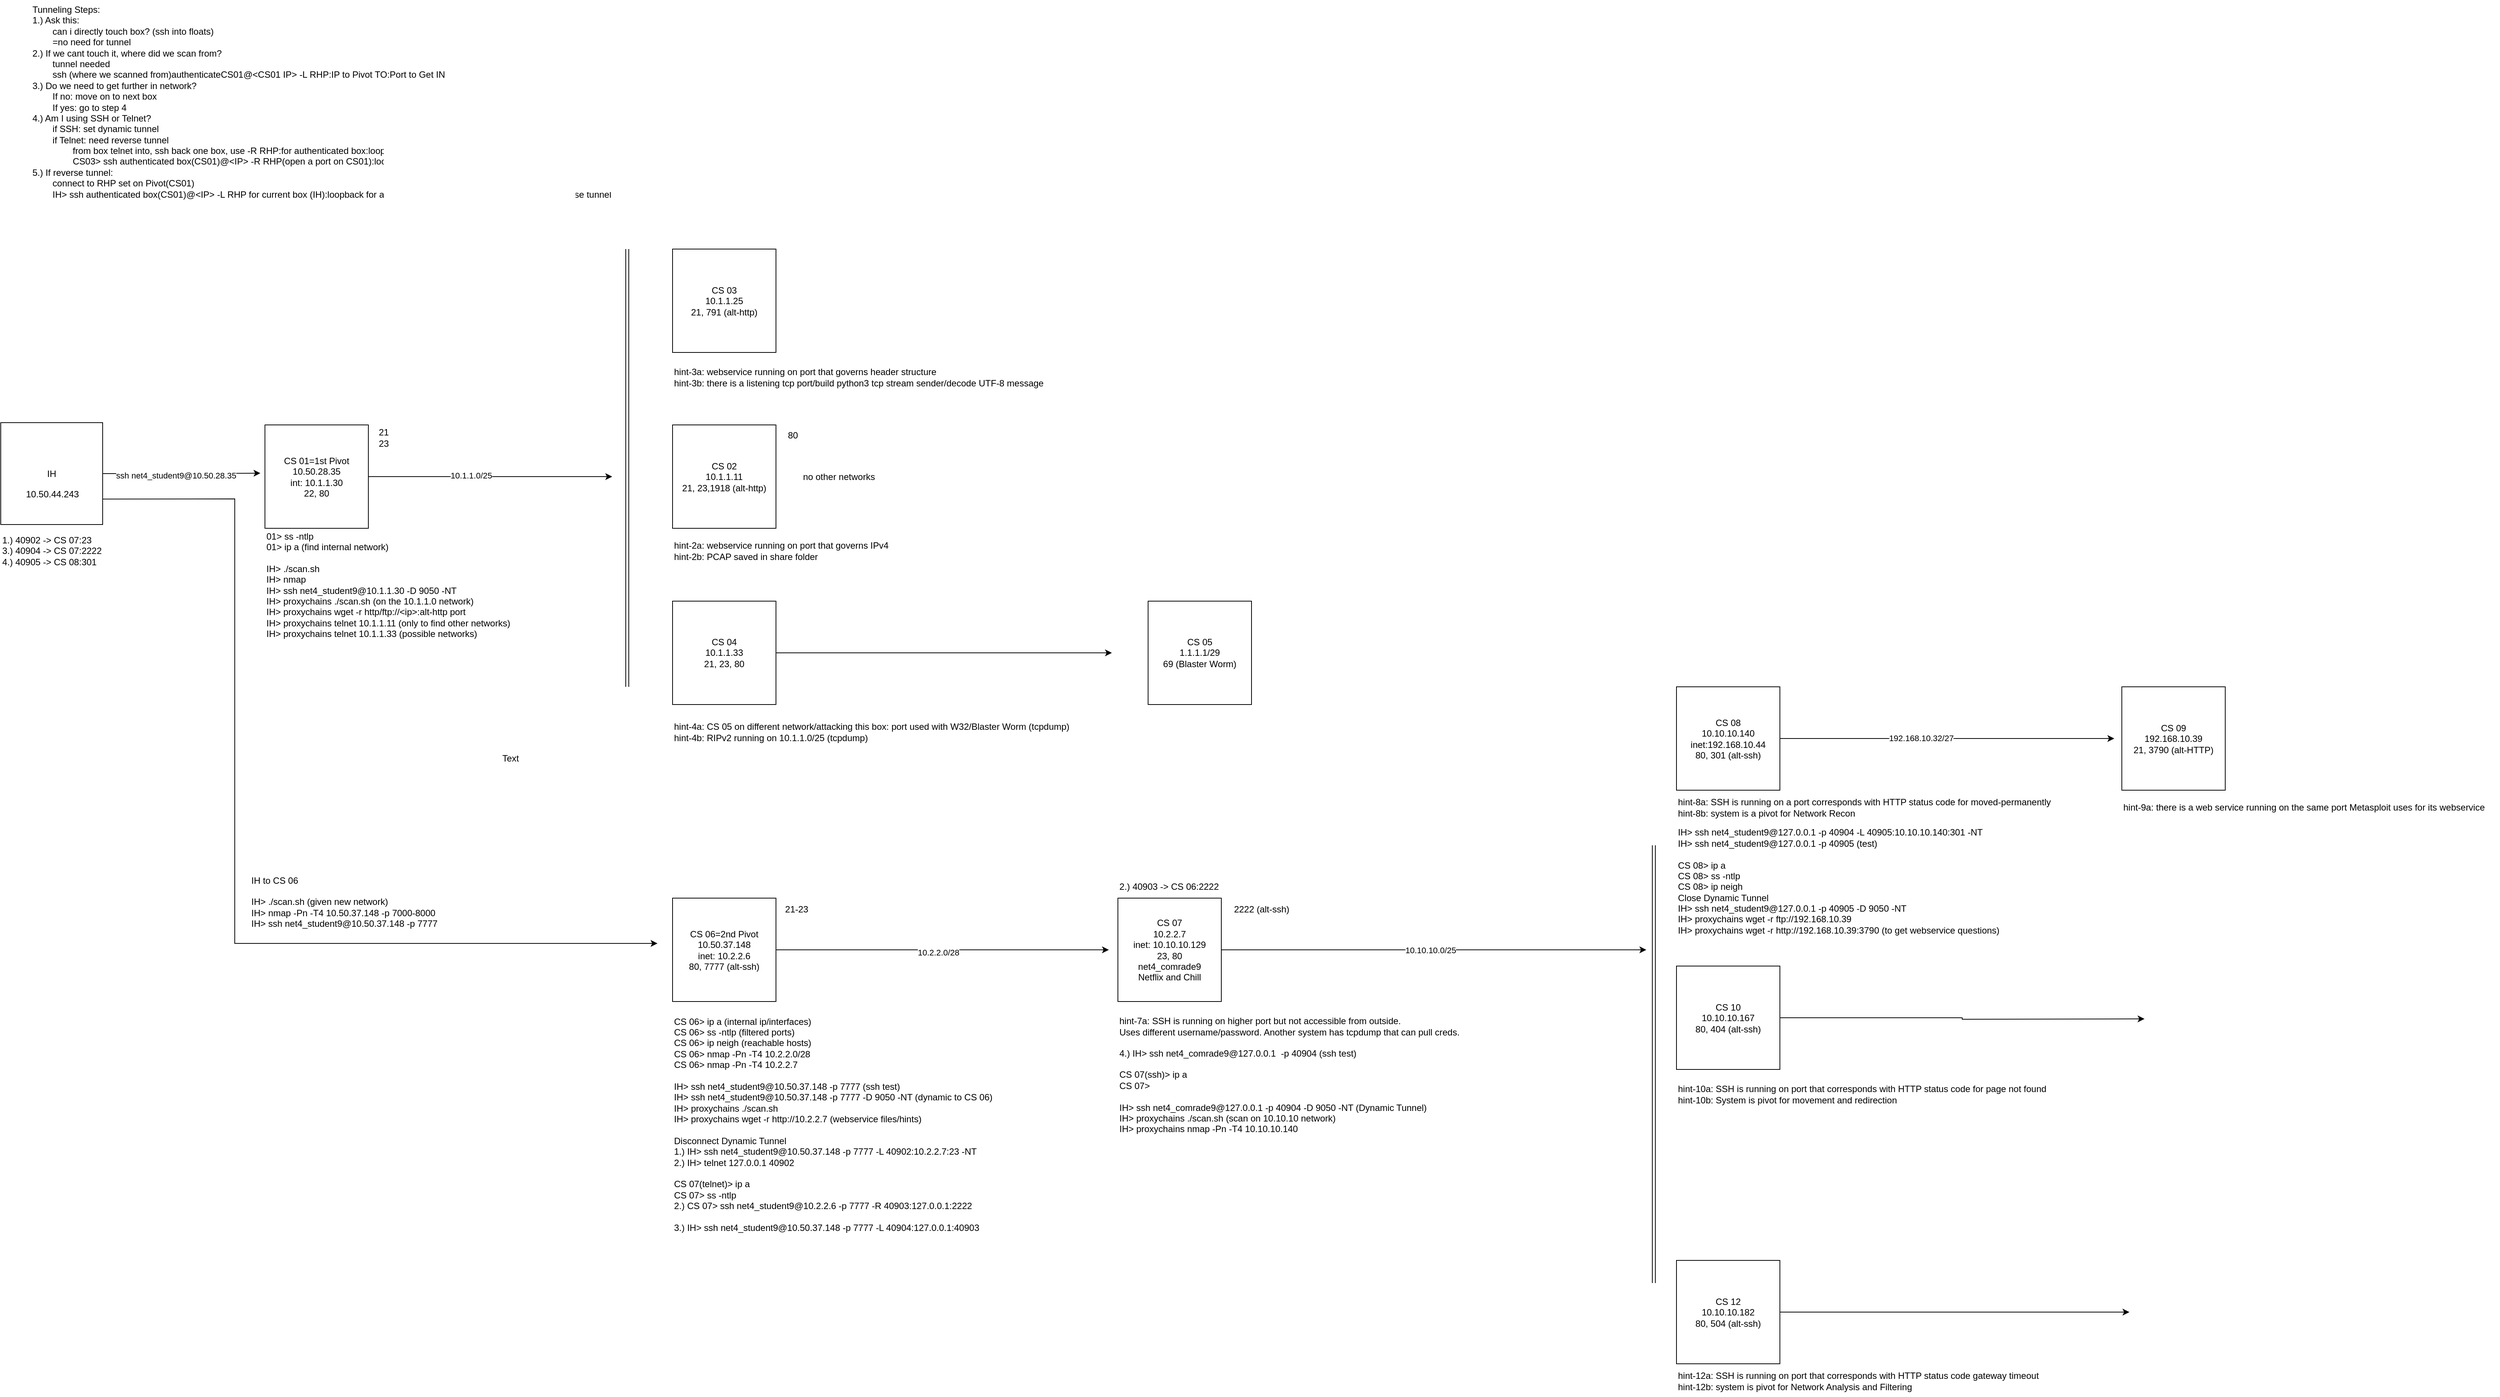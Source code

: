 <mxfile version="21.6.8" type="github">
  <diagram name="Page-1" id="ZQb7PMIkugz6LxCUQEVP">
    <mxGraphModel dx="1137" dy="1803" grid="1" gridSize="10" guides="1" tooltips="1" connect="1" arrows="1" fold="1" page="1" pageScale="1" pageWidth="850" pageHeight="1100" math="0" shadow="0">
      <root>
        <mxCell id="0" />
        <mxCell id="1" parent="0" />
        <mxCell id="DvWOkho-49XDGU7m_phw-11" style="edgeStyle=orthogonalEdgeStyle;rounded=0;orthogonalLoop=1;jettySize=auto;html=1;" parent="1" source="DvWOkho-49XDGU7m_phw-5" edge="1">
          <mxGeometry relative="1" as="geometry">
            <mxPoint x="1140" y="381.5" as="targetPoint" />
          </mxGeometry>
        </mxCell>
        <mxCell id="vM8ojBe0pGdBBXzrrECk-2" value="10.1.1.0/25" style="edgeLabel;html=1;align=center;verticalAlign=middle;resizable=0;points=[];" vertex="1" connectable="0" parent="DvWOkho-49XDGU7m_phw-11">
          <mxGeometry x="-0.159" y="3" relative="1" as="geometry">
            <mxPoint y="1" as="offset" />
          </mxGeometry>
        </mxCell>
        <mxCell id="DvWOkho-49XDGU7m_phw-5" value="CS 01=1st Pivot&lt;br&gt;10.50.28.35&lt;br&gt;int: 10.1.1.30&lt;br&gt;22, 80" style="whiteSpace=wrap;html=1;aspect=fixed;" parent="1" vertex="1">
          <mxGeometry x="680" y="313" width="137" height="137" as="geometry" />
        </mxCell>
        <mxCell id="DvWOkho-49XDGU7m_phw-7" style="edgeStyle=orthogonalEdgeStyle;rounded=0;orthogonalLoop=1;jettySize=auto;html=1;entryX=-0.044;entryY=0.467;entryDx=0;entryDy=0;entryPerimeter=0;" parent="1" source="DvWOkho-49XDGU7m_phw-1" target="DvWOkho-49XDGU7m_phw-5" edge="1">
          <mxGeometry relative="1" as="geometry" />
        </mxCell>
        <mxCell id="DvWOkho-49XDGU7m_phw-9" value="ssh net4_student9@10.50.28.35" style="edgeLabel;html=1;align=center;verticalAlign=middle;resizable=0;points=[];" parent="DvWOkho-49XDGU7m_phw-7" vertex="1" connectable="0">
          <mxGeometry x="-0.074" y="-1" relative="1" as="geometry">
            <mxPoint y="1" as="offset" />
          </mxGeometry>
        </mxCell>
        <mxCell id="DvWOkho-49XDGU7m_phw-1" value="IH" style="whiteSpace=wrap;html=1;aspect=fixed;" parent="1" vertex="1">
          <mxGeometry x="330" y="310" width="135" height="135" as="geometry" />
        </mxCell>
        <mxCell id="DvWOkho-49XDGU7m_phw-4" value="10.50.44.243" style="text;html=1;align=center;verticalAlign=middle;resizable=0;points=[];autosize=1;strokeColor=none;fillColor=none;" parent="1" vertex="1">
          <mxGeometry x="352.5" y="390" width="90" height="30" as="geometry" />
        </mxCell>
        <mxCell id="DvWOkho-49XDGU7m_phw-8" value="01&amp;gt; ss -ntlp&lt;br&gt;01&amp;gt; ip a (find internal network)&lt;br&gt;&lt;br&gt;IH&amp;gt; ./scan.sh&lt;br&gt;IH&amp;gt; nmap&lt;br&gt;IH&amp;gt; ssh net4_student9@10.1.1.30 -D 9050 -NT&lt;br&gt;IH&amp;gt; proxychains ./scan.sh (on the 10.1.1.0 network)&lt;br&gt;IH&amp;gt; proxychains wget -r http/ftp://&amp;lt;ip&amp;gt;:alt-http port&lt;br&gt;IH&amp;gt; proxychains telnet 10.1.1.11 (only to find other networks)&lt;br&gt;IH&amp;gt; proxychains telnet 10.1.1.33 (possible networks)&lt;br&gt;" style="text;html=1;align=left;verticalAlign=middle;resizable=0;points=[];autosize=1;strokeColor=none;fillColor=none;" parent="1" vertex="1">
          <mxGeometry x="680" y="445" width="350" height="160" as="geometry" />
        </mxCell>
        <mxCell id="DvWOkho-49XDGU7m_phw-10" value="21&lt;br&gt;23" style="text;html=1;align=center;verticalAlign=middle;resizable=0;points=[];autosize=1;strokeColor=none;fillColor=none;" parent="1" vertex="1">
          <mxGeometry x="817" y="310" width="40" height="40" as="geometry" />
        </mxCell>
        <mxCell id="DvWOkho-49XDGU7m_phw-12" value="Text" style="text;html=1;align=center;verticalAlign=middle;resizable=0;points=[];autosize=1;strokeColor=none;fillColor=none;" parent="1" vertex="1">
          <mxGeometry x="980" y="740" width="50" height="30" as="geometry" />
        </mxCell>
        <mxCell id="vM8ojBe0pGdBBXzrrECk-1" value="" style="shape=link;html=1;rounded=0;" edge="1" parent="1">
          <mxGeometry width="100" relative="1" as="geometry">
            <mxPoint x="1160" y="660" as="sourcePoint" />
            <mxPoint x="1160" y="80" as="targetPoint" />
          </mxGeometry>
        </mxCell>
        <mxCell id="vM8ojBe0pGdBBXzrrECk-3" value="CS 03&lt;br&gt;10.1.1.25&lt;br&gt;21, 791 (alt-http)" style="whiteSpace=wrap;html=1;aspect=fixed;" vertex="1" parent="1">
          <mxGeometry x="1220" y="80" width="137" height="137" as="geometry" />
        </mxCell>
        <mxCell id="vM8ojBe0pGdBBXzrrECk-4" value="CS 02&lt;br&gt;10.1.1.11&lt;br&gt;21, 23,1918 (alt-http)" style="whiteSpace=wrap;html=1;aspect=fixed;" vertex="1" parent="1">
          <mxGeometry x="1220" y="313" width="137" height="137" as="geometry" />
        </mxCell>
        <mxCell id="vM8ojBe0pGdBBXzrrECk-10" style="edgeStyle=orthogonalEdgeStyle;rounded=0;orthogonalLoop=1;jettySize=auto;html=1;" edge="1" parent="1" source="vM8ojBe0pGdBBXzrrECk-5">
          <mxGeometry relative="1" as="geometry">
            <mxPoint x="1802" y="615" as="targetPoint" />
          </mxGeometry>
        </mxCell>
        <mxCell id="vM8ojBe0pGdBBXzrrECk-5" value="CS 04&lt;br&gt;10.1.1.33&lt;br&gt;21, 23, 80" style="whiteSpace=wrap;html=1;aspect=fixed;" vertex="1" parent="1">
          <mxGeometry x="1220" y="546.5" width="137" height="137" as="geometry" />
        </mxCell>
        <mxCell id="vM8ojBe0pGdBBXzrrECk-6" value="hint-2a: webservice running on port that governs IPv4&lt;br&gt;hint-2b: PCAP saved in share folder" style="text;html=1;align=left;verticalAlign=middle;resizable=0;points=[];autosize=1;strokeColor=none;fillColor=none;" vertex="1" parent="1">
          <mxGeometry x="1220" y="460" width="310" height="40" as="geometry" />
        </mxCell>
        <mxCell id="vM8ojBe0pGdBBXzrrECk-7" value="hint-3a: webservice running on port that governs header structure&lt;br&gt;hint-3b: there is a listening tcp port/build python3 tcp stream sender/decode UTF-8 message" style="text;html=1;align=left;verticalAlign=middle;resizable=0;points=[];autosize=1;strokeColor=none;fillColor=none;" vertex="1" parent="1">
          <mxGeometry x="1220" y="230" width="510" height="40" as="geometry" />
        </mxCell>
        <mxCell id="vM8ojBe0pGdBBXzrrECk-8" value="hint-4a: CS 05 on different network/attacking this box: port used with W32/Blaster Worm (tcpdump)&lt;br&gt;hint-4b: RIPv2 running on 10.1.1.0/25 (tcpdump)" style="text;html=1;align=left;verticalAlign=middle;resizable=0;points=[];autosize=1;strokeColor=none;fillColor=none;" vertex="1" parent="1">
          <mxGeometry x="1220" y="700" width="550" height="40" as="geometry" />
        </mxCell>
        <mxCell id="vM8ojBe0pGdBBXzrrECk-9" value="no other networks" style="text;html=1;align=center;verticalAlign=middle;resizable=0;points=[];autosize=1;strokeColor=none;fillColor=none;" vertex="1" parent="1">
          <mxGeometry x="1380" y="366.5" width="120" height="30" as="geometry" />
        </mxCell>
        <mxCell id="vM8ojBe0pGdBBXzrrECk-11" value="CS 05&lt;br&gt;1.1.1.1/29&lt;br&gt;69 (Blaster Worm)" style="whiteSpace=wrap;html=1;aspect=fixed;" vertex="1" parent="1">
          <mxGeometry x="1850" y="546.5" width="137" height="137" as="geometry" />
        </mxCell>
        <mxCell id="vM8ojBe0pGdBBXzrrECk-12" value="80" style="text;html=1;align=center;verticalAlign=middle;resizable=0;points=[];autosize=1;strokeColor=none;fillColor=none;" vertex="1" parent="1">
          <mxGeometry x="1359" y="312" width="40" height="30" as="geometry" />
        </mxCell>
        <mxCell id="vM8ojBe0pGdBBXzrrECk-14" value="" style="endArrow=classic;html=1;rounded=0;exitX=1;exitY=0.75;exitDx=0;exitDy=0;" edge="1" parent="1" source="DvWOkho-49XDGU7m_phw-1">
          <mxGeometry width="50" height="50" relative="1" as="geometry">
            <mxPoint x="390" y="570" as="sourcePoint" />
            <mxPoint x="1200" y="1000" as="targetPoint" />
            <Array as="points">
              <mxPoint x="640" y="411" />
              <mxPoint x="640" y="1000" />
            </Array>
          </mxGeometry>
        </mxCell>
        <mxCell id="vM8ojBe0pGdBBXzrrECk-17" style="edgeStyle=orthogonalEdgeStyle;rounded=0;orthogonalLoop=1;jettySize=auto;html=1;" edge="1" parent="1" source="vM8ojBe0pGdBBXzrrECk-15">
          <mxGeometry relative="1" as="geometry">
            <mxPoint x="1798" y="1008.5" as="targetPoint" />
          </mxGeometry>
        </mxCell>
        <mxCell id="vM8ojBe0pGdBBXzrrECk-18" value="10.2.2.0/28" style="edgeLabel;html=1;align=center;verticalAlign=middle;resizable=0;points=[];" vertex="1" connectable="0" parent="vM8ojBe0pGdBBXzrrECk-17">
          <mxGeometry x="-0.026" y="-2" relative="1" as="geometry">
            <mxPoint y="1" as="offset" />
          </mxGeometry>
        </mxCell>
        <mxCell id="vM8ojBe0pGdBBXzrrECk-15" value="CS 06=2nd Pivot&lt;br&gt;10.50.37.148&lt;br&gt;inet: 10.2.2.6&lt;br&gt;80, 7777 (alt-ssh)" style="whiteSpace=wrap;html=1;aspect=fixed;" vertex="1" parent="1">
          <mxGeometry x="1220" y="940" width="137" height="137" as="geometry" />
        </mxCell>
        <mxCell id="vM8ojBe0pGdBBXzrrECk-16" value="21-23" style="text;html=1;align=center;verticalAlign=middle;resizable=0;points=[];autosize=1;strokeColor=none;fillColor=none;" vertex="1" parent="1">
          <mxGeometry x="1359" y="940" width="50" height="30" as="geometry" />
        </mxCell>
        <mxCell id="vM8ojBe0pGdBBXzrrECk-19" value="IH to CS 06&lt;br&gt;&lt;br&gt;IH&amp;gt; ./scan.sh (given new network)&lt;br&gt;IH&amp;gt; nmap -Pn -T4 10.50.37.148 -p 7000-8000&lt;br&gt;IH&amp;gt; ssh net4_student9@10.50.37.148 -p 7777&amp;nbsp;" style="text;html=1;align=left;verticalAlign=middle;resizable=0;points=[];autosize=1;strokeColor=none;fillColor=none;" vertex="1" parent="1">
          <mxGeometry x="660" y="900" width="270" height="90" as="geometry" />
        </mxCell>
        <mxCell id="vM8ojBe0pGdBBXzrrECk-20" value="CS 06&amp;gt; ip a (internal ip/interfaces)&lt;br&gt;CS 06&amp;gt; ss -ntlp (filtered ports)&lt;br&gt;CS 06&amp;gt; ip neigh (reachable hosts)&lt;br&gt;CS 06&amp;gt; nmap -Pn -T4 10.2.2.0/28&lt;br&gt;CS 06&amp;gt; nmap -Pn -T4 10.2.2.7&lt;br&gt;&lt;br&gt;IH&amp;gt; ssh net4_student9@10.50.37.148 -p 7777 (ssh test)&lt;br&gt;IH&amp;gt; ssh net4_student9@10.50.37.148 -p 7777 -D 9050 -NT (dynamic to CS 06)&lt;br&gt;IH&amp;gt; proxychains ./scan.sh&lt;br&gt;IH&amp;gt; proxychains wget -r http://10.2.2.7 (webservice files/hints)&lt;br&gt;&lt;br&gt;Disconnect Dynamic Tunnel&lt;br&gt;1.) IH&amp;gt; ssh net4_student9@10.50.37.148 -p 7777 -L 40902:10.2.2.7:23 -NT&lt;br&gt;2.) IH&amp;gt; telnet 127.0.0.1 40902&lt;br&gt;&lt;br&gt;CS 07(telnet)&amp;gt; ip a&lt;br&gt;CS 07&amp;gt; ss -ntlp&lt;br&gt;2.) CS 07&amp;gt; ssh net4_student9@10.2.2.6 -p 7777 -R 40903:127.0.0.1:2222&lt;br&gt;&lt;br&gt;3.) IH&amp;gt; ssh net4_student9@10.50.37.148 -p 7777 -L 40904:127.0.0.1:40903" style="text;html=1;align=left;verticalAlign=middle;resizable=0;points=[];autosize=1;strokeColor=none;fillColor=none;" vertex="1" parent="1">
          <mxGeometry x="1220" y="1090" width="450" height="300" as="geometry" />
        </mxCell>
        <mxCell id="vM8ojBe0pGdBBXzrrECk-29" style="edgeStyle=orthogonalEdgeStyle;rounded=0;orthogonalLoop=1;jettySize=auto;html=1;" edge="1" parent="1" source="vM8ojBe0pGdBBXzrrECk-22">
          <mxGeometry relative="1" as="geometry">
            <mxPoint x="2510" y="1008.5" as="targetPoint" />
          </mxGeometry>
        </mxCell>
        <mxCell id="vM8ojBe0pGdBBXzrrECk-30" value="10.10.10.0/25" style="edgeLabel;html=1;align=center;verticalAlign=middle;resizable=0;points=[];" vertex="1" connectable="0" parent="vM8ojBe0pGdBBXzrrECk-29">
          <mxGeometry x="-0.016" relative="1" as="geometry">
            <mxPoint as="offset" />
          </mxGeometry>
        </mxCell>
        <mxCell id="vM8ojBe0pGdBBXzrrECk-22" value="CS 07&lt;br&gt;10.2.2.7&lt;br&gt;inet: 10.10.10.129&lt;br&gt;23, 80&lt;br&gt;net4_comrade9&lt;br&gt;Netflix and Chill" style="whiteSpace=wrap;html=1;aspect=fixed;" vertex="1" parent="1">
          <mxGeometry x="1810" y="940" width="137" height="137" as="geometry" />
        </mxCell>
        <mxCell id="vM8ojBe0pGdBBXzrrECk-23" value="hint-7a: SSH is running on higher port but not accessible from outside.&amp;nbsp;&lt;br&gt;Uses different username/password. Another system has tcpdump that can pull creds." style="text;html=1;align=left;verticalAlign=middle;resizable=0;points=[];autosize=1;strokeColor=none;fillColor=none;" vertex="1" parent="1">
          <mxGeometry x="1810" y="1090" width="470" height="40" as="geometry" />
        </mxCell>
        <mxCell id="vM8ojBe0pGdBBXzrrECk-24" value="1.) 40902 -&amp;gt; CS 07:23&lt;br&gt;3.) 40904 -&amp;gt; CS 07:2222&lt;br&gt;4.) 40905 -&amp;gt; CS 08:301" style="text;html=1;align=left;verticalAlign=middle;resizable=0;points=[];autosize=1;strokeColor=none;fillColor=none;" vertex="1" parent="1">
          <mxGeometry x="330" y="450" width="160" height="60" as="geometry" />
        </mxCell>
        <mxCell id="vM8ojBe0pGdBBXzrrECk-25" value="2222 (alt-ssh)" style="text;html=1;align=center;verticalAlign=middle;resizable=0;points=[];autosize=1;strokeColor=none;fillColor=none;" vertex="1" parent="1">
          <mxGeometry x="1950" y="940" width="100" height="30" as="geometry" />
        </mxCell>
        <mxCell id="vM8ojBe0pGdBBXzrrECk-27" value="2.) 40903 -&amp;gt; CS 06:2222" style="text;html=1;align=left;verticalAlign=middle;resizable=0;points=[];autosize=1;strokeColor=none;fillColor=none;" vertex="1" parent="1">
          <mxGeometry x="1810" y="910" width="160" height="30" as="geometry" />
        </mxCell>
        <mxCell id="vM8ojBe0pGdBBXzrrECk-28" value="4.) IH&amp;gt; ssh net4_comrade9@127.0.0.1&amp;nbsp; -p 40904 (ssh test)&lt;br&gt;&lt;br&gt;CS 07(ssh)&amp;gt; ip a&lt;br&gt;CS 07&amp;gt;&amp;nbsp;&lt;br&gt;&lt;br&gt;IH&amp;gt; ssh net4_comrade9@127.0.0.1 -p 40904 -D 9050 -NT (Dynamic Tunnel)&lt;br&gt;IH&amp;gt; proxychains ./scan.sh (scan on 10.10.10 network)&amp;nbsp;&lt;br&gt;IH&amp;gt; proxychains nmap -Pn -T4 10.10.10.140&lt;br&gt;&lt;br&gt;&amp;nbsp;" style="text;html=1;align=left;verticalAlign=middle;resizable=0;points=[];autosize=1;strokeColor=none;fillColor=none;" vertex="1" parent="1">
          <mxGeometry x="1810" y="1130" width="430" height="160" as="geometry" />
        </mxCell>
        <mxCell id="vM8ojBe0pGdBBXzrrECk-32" value="" style="shape=link;html=1;rounded=0;" edge="1" parent="1">
          <mxGeometry width="100" relative="1" as="geometry">
            <mxPoint x="2520" y="1450" as="sourcePoint" />
            <mxPoint x="2520" y="870" as="targetPoint" />
          </mxGeometry>
        </mxCell>
        <mxCell id="vM8ojBe0pGdBBXzrrECk-39" style="edgeStyle=orthogonalEdgeStyle;rounded=0;orthogonalLoop=1;jettySize=auto;html=1;" edge="1" parent="1" source="vM8ojBe0pGdBBXzrrECk-33">
          <mxGeometry relative="1" as="geometry">
            <mxPoint x="3130" y="728.5" as="targetPoint" />
          </mxGeometry>
        </mxCell>
        <mxCell id="vM8ojBe0pGdBBXzrrECk-43" value="192.168.10.32/27" style="edgeLabel;html=1;align=center;verticalAlign=middle;resizable=0;points=[];" vertex="1" connectable="0" parent="vM8ojBe0pGdBBXzrrECk-39">
          <mxGeometry x="-0.159" y="1" relative="1" as="geometry">
            <mxPoint as="offset" />
          </mxGeometry>
        </mxCell>
        <mxCell id="vM8ojBe0pGdBBXzrrECk-33" value="CS 08&lt;br&gt;10.10.10.140&lt;br&gt;inet:192.168.10.44&lt;br&gt;80, 301 (alt-ssh)" style="whiteSpace=wrap;html=1;aspect=fixed;" vertex="1" parent="1">
          <mxGeometry x="2550" y="660" width="137" height="137" as="geometry" />
        </mxCell>
        <mxCell id="vM8ojBe0pGdBBXzrrECk-40" style="edgeStyle=orthogonalEdgeStyle;rounded=0;orthogonalLoop=1;jettySize=auto;html=1;" edge="1" parent="1" source="vM8ojBe0pGdBBXzrrECk-34">
          <mxGeometry relative="1" as="geometry">
            <mxPoint x="3170" y="1100" as="targetPoint" />
          </mxGeometry>
        </mxCell>
        <mxCell id="vM8ojBe0pGdBBXzrrECk-34" value="CS 10&lt;br&gt;10.10.10.167&lt;br&gt;80, 404 (alt-ssh)" style="whiteSpace=wrap;html=1;aspect=fixed;" vertex="1" parent="1">
          <mxGeometry x="2550" y="1030" width="137" height="137" as="geometry" />
        </mxCell>
        <mxCell id="vM8ojBe0pGdBBXzrrECk-41" style="edgeStyle=orthogonalEdgeStyle;rounded=0;orthogonalLoop=1;jettySize=auto;html=1;" edge="1" parent="1" source="vM8ojBe0pGdBBXzrrECk-35">
          <mxGeometry relative="1" as="geometry">
            <mxPoint x="3150" y="1488.5" as="targetPoint" />
          </mxGeometry>
        </mxCell>
        <mxCell id="vM8ojBe0pGdBBXzrrECk-35" value="CS 12&lt;br&gt;10.10.10.182&lt;br&gt;80, 504 (alt-ssh)" style="whiteSpace=wrap;html=1;aspect=fixed;" vertex="1" parent="1">
          <mxGeometry x="2550" y="1420" width="137" height="137" as="geometry" />
        </mxCell>
        <mxCell id="vM8ojBe0pGdBBXzrrECk-36" value="hint-8a: SSH is running on a port corresponds with HTTP status code for moved-permanently&lt;br&gt;hint-8b: system is a pivot for Network Recon" style="text;html=1;align=left;verticalAlign=middle;resizable=0;points=[];autosize=1;strokeColor=none;fillColor=none;" vertex="1" parent="1">
          <mxGeometry x="2550" y="800" width="520" height="40" as="geometry" />
        </mxCell>
        <mxCell id="vM8ojBe0pGdBBXzrrECk-37" value="hint-10a: SSH is running on port that corresponds with HTTP status code for page not found&lt;br&gt;hint-10b: System is pivot for movement and redirection" style="text;html=1;align=left;verticalAlign=middle;resizable=0;points=[];autosize=1;strokeColor=none;fillColor=none;" vertex="1" parent="1">
          <mxGeometry x="2550" y="1180" width="510" height="40" as="geometry" />
        </mxCell>
        <mxCell id="vM8ojBe0pGdBBXzrrECk-38" value="hint-12a: SSH is running on port that corresponds with HTTP status code gateway timeout&lt;br&gt;hint-12b: system is pivot for Network Analysis and Filtering" style="text;html=1;align=left;verticalAlign=middle;resizable=0;points=[];autosize=1;strokeColor=none;fillColor=none;" vertex="1" parent="1">
          <mxGeometry x="2550" y="1560" width="500" height="40" as="geometry" />
        </mxCell>
        <mxCell id="vM8ojBe0pGdBBXzrrECk-42" value="IH&amp;gt; ssh net4_student9@127.0.0.1 -p 40904 -L 40905:10.10.10.140:301 -NT&lt;br&gt;IH&amp;gt; ssh net4_student9@127.0.0.1 -p 40905 (test)&lt;br style=&quot;border-color: var(--border-color);&quot;&gt;&lt;br style=&quot;border-color: var(--border-color);&quot;&gt;&lt;div style=&quot;&quot;&gt;&lt;span style=&quot;background-color: initial;&quot;&gt;CS 08&amp;gt; ip a&lt;/span&gt;&lt;/div&gt;&lt;div style=&quot;&quot;&gt;&lt;span style=&quot;background-color: initial;&quot;&gt;CS 08&amp;gt; ss -ntlp&lt;/span&gt;&lt;/div&gt;&lt;div style=&quot;&quot;&gt;&lt;span style=&quot;background-color: initial;&quot;&gt;CS 08&amp;gt; ip neigh&lt;/span&gt;&lt;/div&gt;&lt;div style=&quot;&quot;&gt;&lt;span style=&quot;background-color: initial;&quot;&gt;Close Dynamic Tunnel&lt;/span&gt;&lt;/div&gt;&lt;div style=&quot;&quot;&gt;&lt;span style=&quot;background-color: initial;&quot;&gt;IH&amp;gt; ssh net4_student9@127.0.0.1 -p 40905 -D 9050 -NT&lt;/span&gt;&lt;/div&gt;&lt;div style=&quot;&quot;&gt;&lt;span style=&quot;background-color: initial;&quot;&gt;IH&amp;gt; proxychains wget -r ftp://192.168.10.39&lt;/span&gt;&lt;/div&gt;&lt;div style=&quot;&quot;&gt;&lt;span style=&quot;background-color: initial;&quot;&gt;IH&amp;gt; proxychains wget -r http://192.168.10.39:3790 (to get webservice questions)&lt;/span&gt;&lt;/div&gt;&lt;div style=&quot;&quot;&gt;&lt;span style=&quot;background-color: initial;&quot;&gt;&lt;br&gt;&lt;/span&gt;&lt;/div&gt;" style="text;html=1;align=left;verticalAlign=middle;resizable=0;points=[];autosize=1;strokeColor=none;fillColor=none;" vertex="1" parent="1">
          <mxGeometry x="2550" y="840" width="450" height="170" as="geometry" />
        </mxCell>
        <mxCell id="vM8ojBe0pGdBBXzrrECk-44" value="CS 09&lt;br&gt;192.168.10.39&lt;br&gt;21, 3790 (alt-HTTP)" style="whiteSpace=wrap;html=1;aspect=fixed;" vertex="1" parent="1">
          <mxGeometry x="3140" y="660" width="137" height="137" as="geometry" />
        </mxCell>
        <mxCell id="vM8ojBe0pGdBBXzrrECk-45" value="hint-9a: there is a web service running on the same port Metasploit uses for its webservice" style="text;html=1;align=left;verticalAlign=middle;resizable=0;points=[];autosize=1;strokeColor=none;fillColor=none;" vertex="1" parent="1">
          <mxGeometry x="3140" y="805" width="500" height="30" as="geometry" />
        </mxCell>
        <mxCell id="vM8ojBe0pGdBBXzrrECk-46" value="Tunneling Steps:&lt;br&gt;1.) Ask this:&lt;br&gt;&lt;span style=&quot;white-space: pre;&quot;&gt;&#x9;&lt;/span&gt;can i directly touch box? (ssh into floats)&lt;br&gt;&lt;span style=&quot;white-space: pre;&quot;&gt;&#x9;&lt;/span&gt;=no need for tunnel&lt;br&gt;2.) If we cant touch it, where did we scan from?&lt;br&gt;&lt;span style=&quot;white-space: pre;&quot;&gt;&#x9;&lt;/span&gt;tunnel needed&lt;br&gt;&lt;span style=&quot;white-space: pre;&quot;&gt;&#x9;&lt;/span&gt;ssh (where we scanned from)authenticateCS01@&amp;lt;CS01 IP&amp;gt; -L RHP:IP to Pivot TO:Port to Get IN&lt;br&gt;3.) Do we need to get further in network?&amp;nbsp;&lt;br&gt;&lt;span style=&quot;white-space: pre;&quot;&gt;&#x9;&lt;/span&gt;If no: move on to next box&lt;br&gt;&lt;span style=&quot;white-space: pre;&quot;&gt;&#x9;&lt;/span&gt;If yes: go to step 4&lt;br&gt;4.) Am I using SSH or Telnet?&lt;br&gt;&lt;span style=&quot;white-space: pre;&quot;&gt;&#x9;&lt;/span&gt;if SSH: set dynamic tunnel&lt;br&gt;&lt;span style=&quot;white-space: pre;&quot;&gt;&#x9;&lt;/span&gt;if Telnet: need reverse tunnel&lt;br&gt;&lt;span style=&quot;white-space: pre;&quot;&gt;&#x9;&lt;/span&gt;&lt;span style=&quot;white-space: pre;&quot;&gt;&#x9;&lt;/span&gt;from box telnet into, ssh back one box, use -R RHP:for authenticated box:loopback for current box:Port for Current Box&lt;br&gt;&lt;span style=&quot;white-space: pre;&quot;&gt;&#x9;&lt;/span&gt;&lt;span style=&quot;white-space: pre;&quot;&gt;&#x9;&lt;/span&gt;CS03&amp;gt; ssh authenticated box(CS01)@&amp;lt;IP&amp;gt; -R RHP(open a port on CS01):loopback for CS03:Port for CS03&lt;br&gt;5.) If reverse tunnel:&lt;br&gt;&lt;span style=&quot;white-space: pre;&quot;&gt;&#x9;&lt;/span&gt;connect to RHP set on Pivot(CS01)&lt;br&gt;&lt;span style=&quot;white-space: pre;&quot;&gt;&#x9;&lt;/span&gt;IH&amp;gt; ssh authenticated box(CS01)@&amp;lt;IP&amp;gt; -L RHP for current box (IH):loopback for authenticated box CS01:High Port set from reverse tunnel" style="text;html=1;align=left;verticalAlign=middle;resizable=0;points=[];autosize=1;strokeColor=none;fillColor=none;" vertex="1" parent="1">
          <mxGeometry x="370" y="-250" width="790" height="270" as="geometry" />
        </mxCell>
      </root>
    </mxGraphModel>
  </diagram>
</mxfile>
